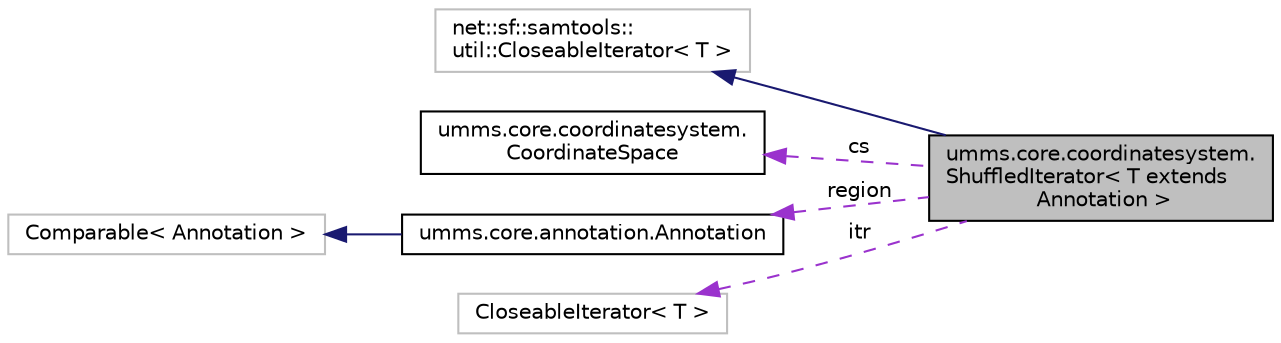 digraph "umms.core.coordinatesystem.ShuffledIterator&lt; T extends Annotation &gt;"
{
  edge [fontname="Helvetica",fontsize="10",labelfontname="Helvetica",labelfontsize="10"];
  node [fontname="Helvetica",fontsize="10",shape=record];
  rankdir="LR";
  Node1 [label="umms.core.coordinatesystem.\lShuffledIterator\< T extends\l Annotation \>",height=0.2,width=0.4,color="black", fillcolor="grey75", style="filled" fontcolor="black"];
  Node2 -> Node1 [dir="back",color="midnightblue",fontsize="10",style="solid"];
  Node2 [label="net::sf::samtools::\lutil::CloseableIterator\< T \>",height=0.2,width=0.4,color="grey75", fillcolor="white", style="filled"];
  Node3 -> Node1 [dir="back",color="darkorchid3",fontsize="10",style="dashed",label=" cs" ];
  Node3 [label="umms.core.coordinatesystem.\lCoordinateSpace",height=0.2,width=0.4,color="black", fillcolor="white", style="filled",URL="$interfaceumms_1_1core_1_1coordinatesystem_1_1_coordinate_space.html"];
  Node4 -> Node1 [dir="back",color="darkorchid3",fontsize="10",style="dashed",label=" region" ];
  Node4 [label="umms.core.annotation.Annotation",height=0.2,width=0.4,color="black", fillcolor="white", style="filled",URL="$interfaceumms_1_1core_1_1annotation_1_1_annotation.html"];
  Node5 -> Node4 [dir="back",color="midnightblue",fontsize="10",style="solid"];
  Node5 [label="Comparable\< Annotation \>",height=0.2,width=0.4,color="grey75", fillcolor="white", style="filled"];
  Node6 -> Node1 [dir="back",color="darkorchid3",fontsize="10",style="dashed",label=" itr" ];
  Node6 [label="CloseableIterator\< T \>",height=0.2,width=0.4,color="grey75", fillcolor="white", style="filled"];
}
